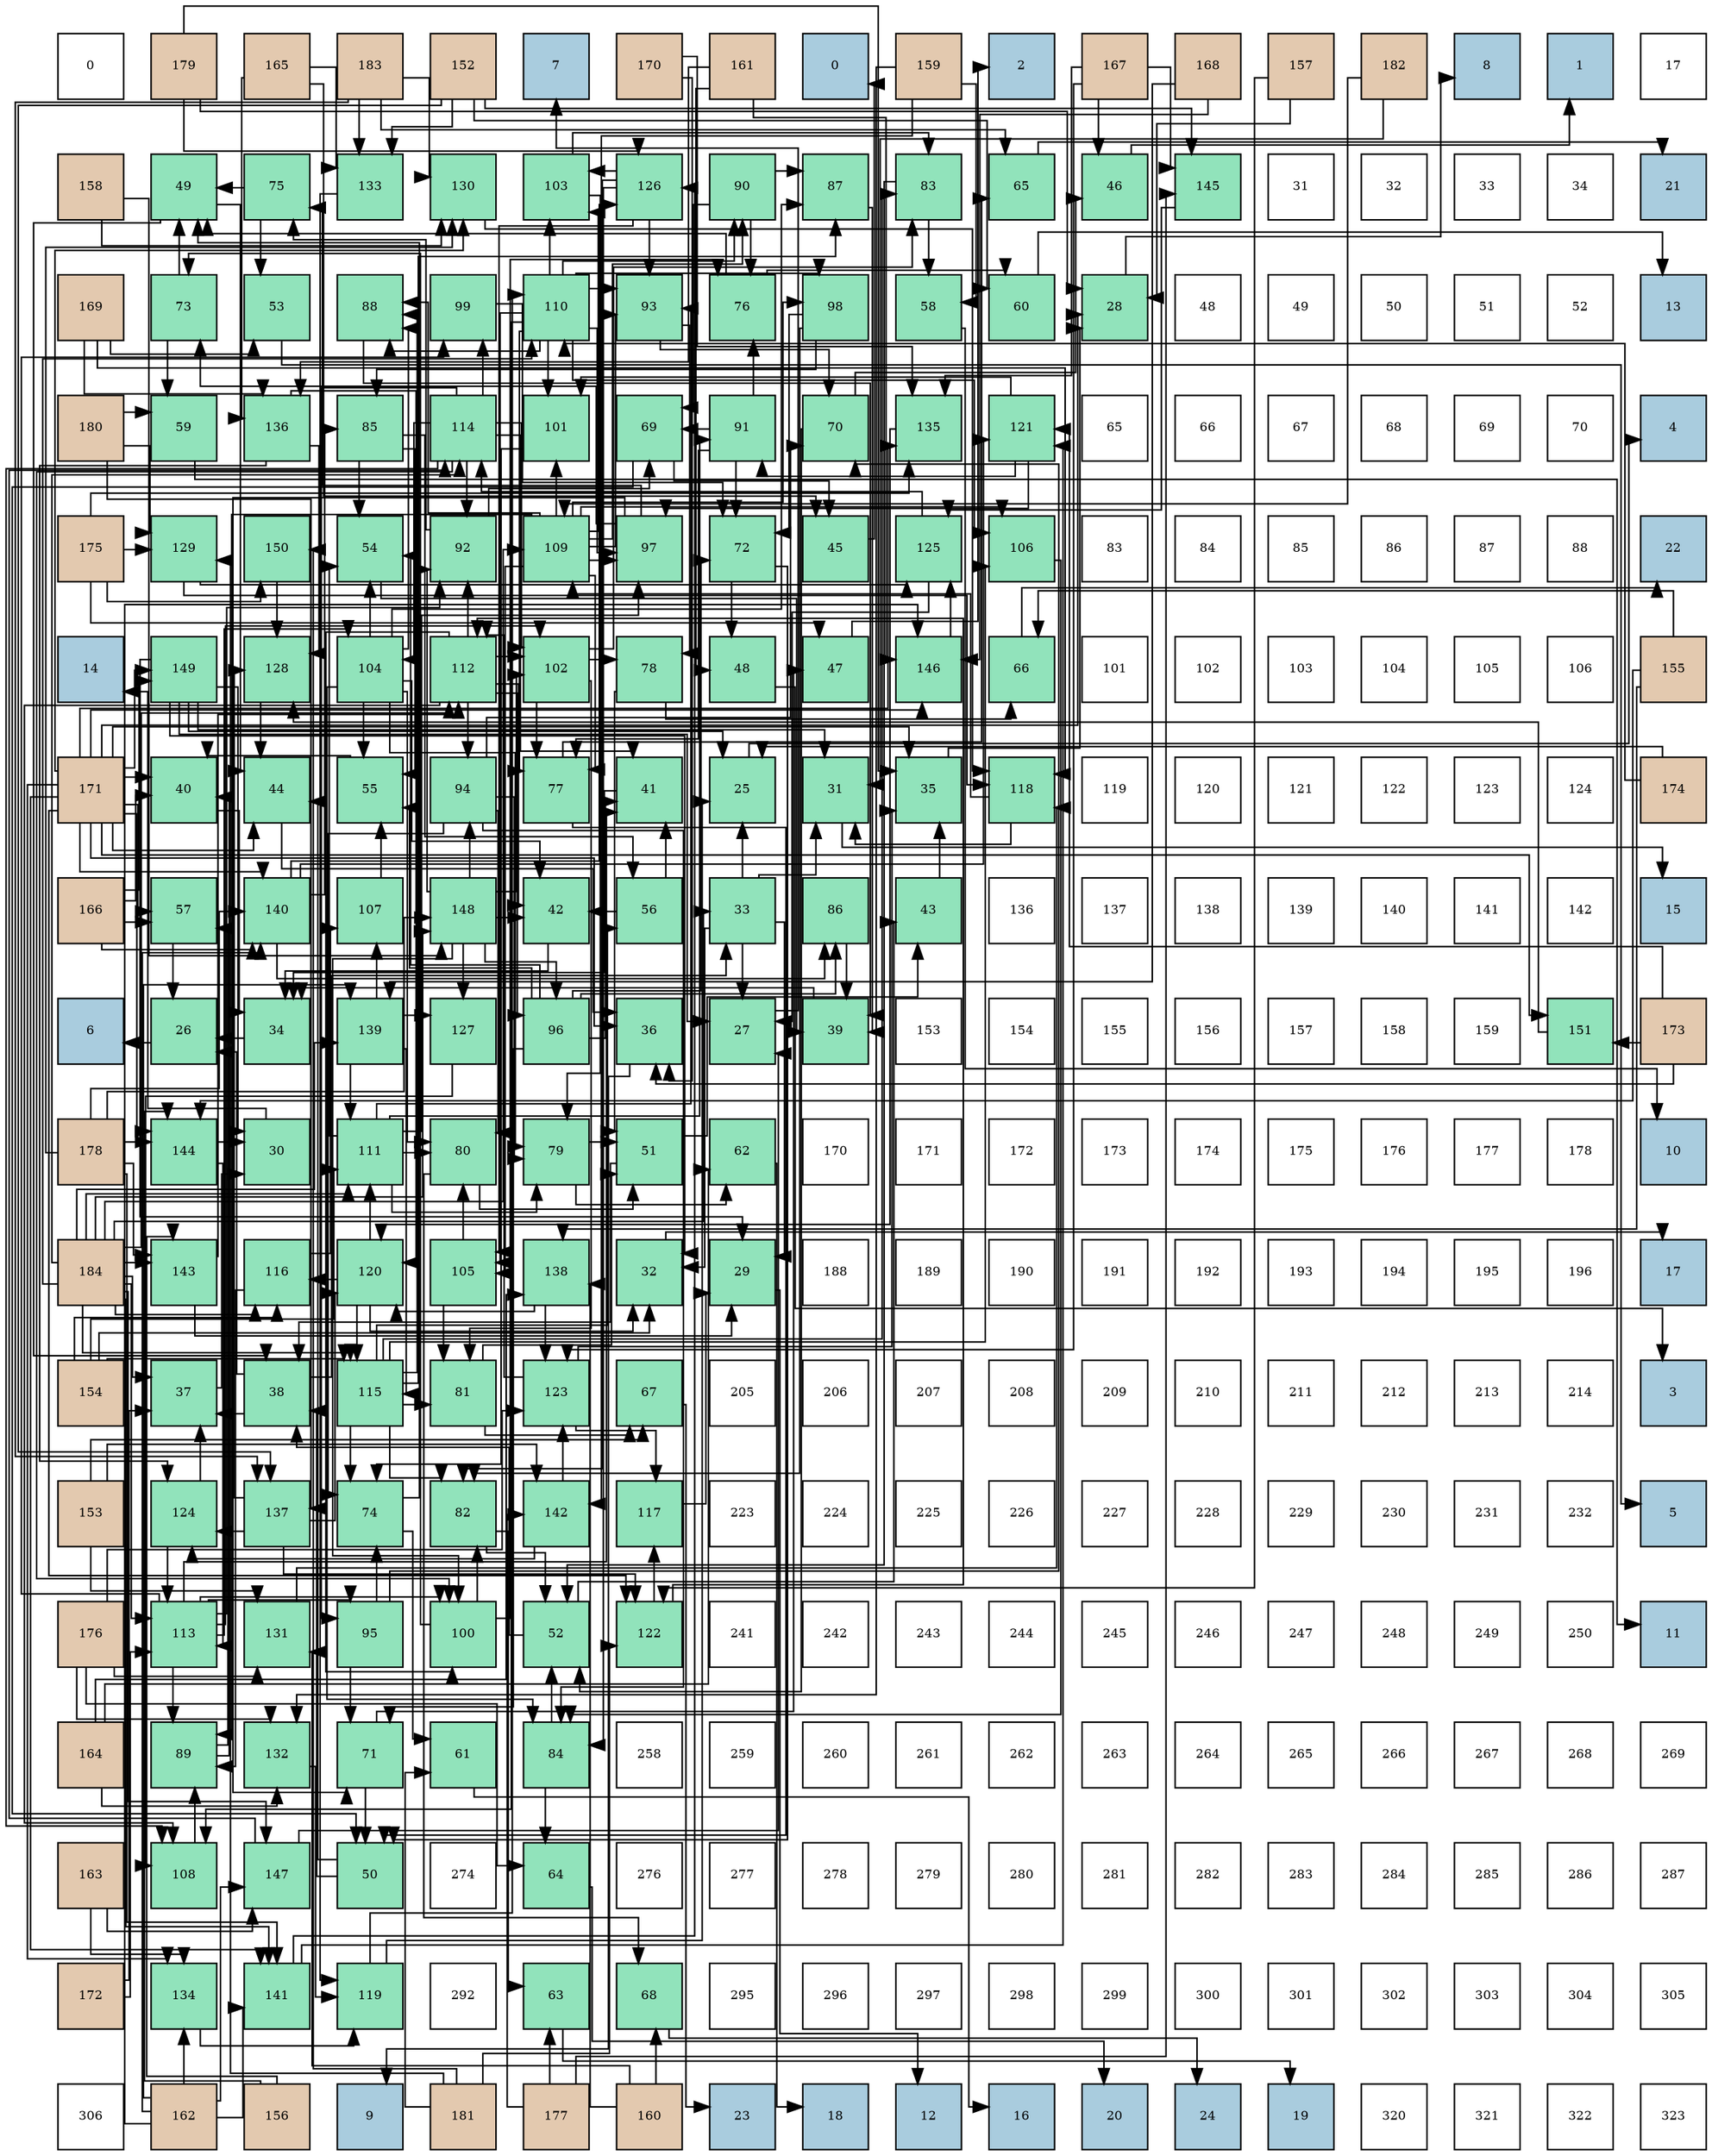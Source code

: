 digraph layout{
 rankdir=TB;
 splines=ortho;
 node [style=filled shape=square fixedsize=true width=0.6];
0[label="0", fontsize=8, fillcolor="#ffffff"];
1[label="179", fontsize=8, fillcolor="#e3c9af"];
2[label="165", fontsize=8, fillcolor="#e3c9af"];
3[label="183", fontsize=8, fillcolor="#e3c9af"];
4[label="152", fontsize=8, fillcolor="#e3c9af"];
5[label="7", fontsize=8, fillcolor="#a9ccde"];
6[label="170", fontsize=8, fillcolor="#e3c9af"];
7[label="161", fontsize=8, fillcolor="#e3c9af"];
8[label="0", fontsize=8, fillcolor="#a9ccde"];
9[label="159", fontsize=8, fillcolor="#e3c9af"];
10[label="2", fontsize=8, fillcolor="#a9ccde"];
11[label="167", fontsize=8, fillcolor="#e3c9af"];
12[label="168", fontsize=8, fillcolor="#e3c9af"];
13[label="157", fontsize=8, fillcolor="#e3c9af"];
14[label="182", fontsize=8, fillcolor="#e3c9af"];
15[label="8", fontsize=8, fillcolor="#a9ccde"];
16[label="1", fontsize=8, fillcolor="#a9ccde"];
17[label="17", fontsize=8, fillcolor="#ffffff"];
18[label="158", fontsize=8, fillcolor="#e3c9af"];
19[label="49", fontsize=8, fillcolor="#91e3bb"];
20[label="75", fontsize=8, fillcolor="#91e3bb"];
21[label="133", fontsize=8, fillcolor="#91e3bb"];
22[label="130", fontsize=8, fillcolor="#91e3bb"];
23[label="103", fontsize=8, fillcolor="#91e3bb"];
24[label="126", fontsize=8, fillcolor="#91e3bb"];
25[label="90", fontsize=8, fillcolor="#91e3bb"];
26[label="87", fontsize=8, fillcolor="#91e3bb"];
27[label="83", fontsize=8, fillcolor="#91e3bb"];
28[label="65", fontsize=8, fillcolor="#91e3bb"];
29[label="46", fontsize=8, fillcolor="#91e3bb"];
30[label="145", fontsize=8, fillcolor="#91e3bb"];
31[label="31", fontsize=8, fillcolor="#ffffff"];
32[label="32", fontsize=8, fillcolor="#ffffff"];
33[label="33", fontsize=8, fillcolor="#ffffff"];
34[label="34", fontsize=8, fillcolor="#ffffff"];
35[label="21", fontsize=8, fillcolor="#a9ccde"];
36[label="169", fontsize=8, fillcolor="#e3c9af"];
37[label="73", fontsize=8, fillcolor="#91e3bb"];
38[label="53", fontsize=8, fillcolor="#91e3bb"];
39[label="88", fontsize=8, fillcolor="#91e3bb"];
40[label="99", fontsize=8, fillcolor="#91e3bb"];
41[label="110", fontsize=8, fillcolor="#91e3bb"];
42[label="93", fontsize=8, fillcolor="#91e3bb"];
43[label="76", fontsize=8, fillcolor="#91e3bb"];
44[label="98", fontsize=8, fillcolor="#91e3bb"];
45[label="58", fontsize=8, fillcolor="#91e3bb"];
46[label="60", fontsize=8, fillcolor="#91e3bb"];
47[label="28", fontsize=8, fillcolor="#91e3bb"];
48[label="48", fontsize=8, fillcolor="#ffffff"];
49[label="49", fontsize=8, fillcolor="#ffffff"];
50[label="50", fontsize=8, fillcolor="#ffffff"];
51[label="51", fontsize=8, fillcolor="#ffffff"];
52[label="52", fontsize=8, fillcolor="#ffffff"];
53[label="13", fontsize=8, fillcolor="#a9ccde"];
54[label="180", fontsize=8, fillcolor="#e3c9af"];
55[label="59", fontsize=8, fillcolor="#91e3bb"];
56[label="136", fontsize=8, fillcolor="#91e3bb"];
57[label="85", fontsize=8, fillcolor="#91e3bb"];
58[label="114", fontsize=8, fillcolor="#91e3bb"];
59[label="101", fontsize=8, fillcolor="#91e3bb"];
60[label="69", fontsize=8, fillcolor="#91e3bb"];
61[label="91", fontsize=8, fillcolor="#91e3bb"];
62[label="70", fontsize=8, fillcolor="#91e3bb"];
63[label="135", fontsize=8, fillcolor="#91e3bb"];
64[label="121", fontsize=8, fillcolor="#91e3bb"];
65[label="65", fontsize=8, fillcolor="#ffffff"];
66[label="66", fontsize=8, fillcolor="#ffffff"];
67[label="67", fontsize=8, fillcolor="#ffffff"];
68[label="68", fontsize=8, fillcolor="#ffffff"];
69[label="69", fontsize=8, fillcolor="#ffffff"];
70[label="70", fontsize=8, fillcolor="#ffffff"];
71[label="4", fontsize=8, fillcolor="#a9ccde"];
72[label="175", fontsize=8, fillcolor="#e3c9af"];
73[label="129", fontsize=8, fillcolor="#91e3bb"];
74[label="150", fontsize=8, fillcolor="#91e3bb"];
75[label="54", fontsize=8, fillcolor="#91e3bb"];
76[label="92", fontsize=8, fillcolor="#91e3bb"];
77[label="109", fontsize=8, fillcolor="#91e3bb"];
78[label="97", fontsize=8, fillcolor="#91e3bb"];
79[label="72", fontsize=8, fillcolor="#91e3bb"];
80[label="45", fontsize=8, fillcolor="#91e3bb"];
81[label="125", fontsize=8, fillcolor="#91e3bb"];
82[label="106", fontsize=8, fillcolor="#91e3bb"];
83[label="83", fontsize=8, fillcolor="#ffffff"];
84[label="84", fontsize=8, fillcolor="#ffffff"];
85[label="85", fontsize=8, fillcolor="#ffffff"];
86[label="86", fontsize=8, fillcolor="#ffffff"];
87[label="87", fontsize=8, fillcolor="#ffffff"];
88[label="88", fontsize=8, fillcolor="#ffffff"];
89[label="22", fontsize=8, fillcolor="#a9ccde"];
90[label="14", fontsize=8, fillcolor="#a9ccde"];
91[label="149", fontsize=8, fillcolor="#91e3bb"];
92[label="128", fontsize=8, fillcolor="#91e3bb"];
93[label="104", fontsize=8, fillcolor="#91e3bb"];
94[label="112", fontsize=8, fillcolor="#91e3bb"];
95[label="102", fontsize=8, fillcolor="#91e3bb"];
96[label="78", fontsize=8, fillcolor="#91e3bb"];
97[label="48", fontsize=8, fillcolor="#91e3bb"];
98[label="47", fontsize=8, fillcolor="#91e3bb"];
99[label="146", fontsize=8, fillcolor="#91e3bb"];
100[label="66", fontsize=8, fillcolor="#91e3bb"];
101[label="101", fontsize=8, fillcolor="#ffffff"];
102[label="102", fontsize=8, fillcolor="#ffffff"];
103[label="103", fontsize=8, fillcolor="#ffffff"];
104[label="104", fontsize=8, fillcolor="#ffffff"];
105[label="105", fontsize=8, fillcolor="#ffffff"];
106[label="106", fontsize=8, fillcolor="#ffffff"];
107[label="155", fontsize=8, fillcolor="#e3c9af"];
108[label="171", fontsize=8, fillcolor="#e3c9af"];
109[label="40", fontsize=8, fillcolor="#91e3bb"];
110[label="44", fontsize=8, fillcolor="#91e3bb"];
111[label="55", fontsize=8, fillcolor="#91e3bb"];
112[label="94", fontsize=8, fillcolor="#91e3bb"];
113[label="77", fontsize=8, fillcolor="#91e3bb"];
114[label="41", fontsize=8, fillcolor="#91e3bb"];
115[label="25", fontsize=8, fillcolor="#91e3bb"];
116[label="31", fontsize=8, fillcolor="#91e3bb"];
117[label="35", fontsize=8, fillcolor="#91e3bb"];
118[label="118", fontsize=8, fillcolor="#91e3bb"];
119[label="119", fontsize=8, fillcolor="#ffffff"];
120[label="120", fontsize=8, fillcolor="#ffffff"];
121[label="121", fontsize=8, fillcolor="#ffffff"];
122[label="122", fontsize=8, fillcolor="#ffffff"];
123[label="123", fontsize=8, fillcolor="#ffffff"];
124[label="124", fontsize=8, fillcolor="#ffffff"];
125[label="174", fontsize=8, fillcolor="#e3c9af"];
126[label="166", fontsize=8, fillcolor="#e3c9af"];
127[label="57", fontsize=8, fillcolor="#91e3bb"];
128[label="140", fontsize=8, fillcolor="#91e3bb"];
129[label="107", fontsize=8, fillcolor="#91e3bb"];
130[label="148", fontsize=8, fillcolor="#91e3bb"];
131[label="42", fontsize=8, fillcolor="#91e3bb"];
132[label="56", fontsize=8, fillcolor="#91e3bb"];
133[label="33", fontsize=8, fillcolor="#91e3bb"];
134[label="86", fontsize=8, fillcolor="#91e3bb"];
135[label="43", fontsize=8, fillcolor="#91e3bb"];
136[label="136", fontsize=8, fillcolor="#ffffff"];
137[label="137", fontsize=8, fillcolor="#ffffff"];
138[label="138", fontsize=8, fillcolor="#ffffff"];
139[label="139", fontsize=8, fillcolor="#ffffff"];
140[label="140", fontsize=8, fillcolor="#ffffff"];
141[label="141", fontsize=8, fillcolor="#ffffff"];
142[label="142", fontsize=8, fillcolor="#ffffff"];
143[label="15", fontsize=8, fillcolor="#a9ccde"];
144[label="6", fontsize=8, fillcolor="#a9ccde"];
145[label="26", fontsize=8, fillcolor="#91e3bb"];
146[label="34", fontsize=8, fillcolor="#91e3bb"];
147[label="139", fontsize=8, fillcolor="#91e3bb"];
148[label="127", fontsize=8, fillcolor="#91e3bb"];
149[label="96", fontsize=8, fillcolor="#91e3bb"];
150[label="36", fontsize=8, fillcolor="#91e3bb"];
151[label="27", fontsize=8, fillcolor="#91e3bb"];
152[label="39", fontsize=8, fillcolor="#91e3bb"];
153[label="153", fontsize=8, fillcolor="#ffffff"];
154[label="154", fontsize=8, fillcolor="#ffffff"];
155[label="155", fontsize=8, fillcolor="#ffffff"];
156[label="156", fontsize=8, fillcolor="#ffffff"];
157[label="157", fontsize=8, fillcolor="#ffffff"];
158[label="158", fontsize=8, fillcolor="#ffffff"];
159[label="159", fontsize=8, fillcolor="#ffffff"];
160[label="151", fontsize=8, fillcolor="#91e3bb"];
161[label="173", fontsize=8, fillcolor="#e3c9af"];
162[label="178", fontsize=8, fillcolor="#e3c9af"];
163[label="144", fontsize=8, fillcolor="#91e3bb"];
164[label="30", fontsize=8, fillcolor="#91e3bb"];
165[label="111", fontsize=8, fillcolor="#91e3bb"];
166[label="80", fontsize=8, fillcolor="#91e3bb"];
167[label="79", fontsize=8, fillcolor="#91e3bb"];
168[label="51", fontsize=8, fillcolor="#91e3bb"];
169[label="62", fontsize=8, fillcolor="#91e3bb"];
170[label="170", fontsize=8, fillcolor="#ffffff"];
171[label="171", fontsize=8, fillcolor="#ffffff"];
172[label="172", fontsize=8, fillcolor="#ffffff"];
173[label="173", fontsize=8, fillcolor="#ffffff"];
174[label="174", fontsize=8, fillcolor="#ffffff"];
175[label="175", fontsize=8, fillcolor="#ffffff"];
176[label="176", fontsize=8, fillcolor="#ffffff"];
177[label="177", fontsize=8, fillcolor="#ffffff"];
178[label="178", fontsize=8, fillcolor="#ffffff"];
179[label="10", fontsize=8, fillcolor="#a9ccde"];
180[label="184", fontsize=8, fillcolor="#e3c9af"];
181[label="143", fontsize=8, fillcolor="#91e3bb"];
182[label="116", fontsize=8, fillcolor="#91e3bb"];
183[label="120", fontsize=8, fillcolor="#91e3bb"];
184[label="105", fontsize=8, fillcolor="#91e3bb"];
185[label="138", fontsize=8, fillcolor="#91e3bb"];
186[label="32", fontsize=8, fillcolor="#91e3bb"];
187[label="29", fontsize=8, fillcolor="#91e3bb"];
188[label="188", fontsize=8, fillcolor="#ffffff"];
189[label="189", fontsize=8, fillcolor="#ffffff"];
190[label="190", fontsize=8, fillcolor="#ffffff"];
191[label="191", fontsize=8, fillcolor="#ffffff"];
192[label="192", fontsize=8, fillcolor="#ffffff"];
193[label="193", fontsize=8, fillcolor="#ffffff"];
194[label="194", fontsize=8, fillcolor="#ffffff"];
195[label="195", fontsize=8, fillcolor="#ffffff"];
196[label="196", fontsize=8, fillcolor="#ffffff"];
197[label="17", fontsize=8, fillcolor="#a9ccde"];
198[label="154", fontsize=8, fillcolor="#e3c9af"];
199[label="37", fontsize=8, fillcolor="#91e3bb"];
200[label="38", fontsize=8, fillcolor="#91e3bb"];
201[label="115", fontsize=8, fillcolor="#91e3bb"];
202[label="81", fontsize=8, fillcolor="#91e3bb"];
203[label="123", fontsize=8, fillcolor="#91e3bb"];
204[label="67", fontsize=8, fillcolor="#91e3bb"];
205[label="205", fontsize=8, fillcolor="#ffffff"];
206[label="206", fontsize=8, fillcolor="#ffffff"];
207[label="207", fontsize=8, fillcolor="#ffffff"];
208[label="208", fontsize=8, fillcolor="#ffffff"];
209[label="209", fontsize=8, fillcolor="#ffffff"];
210[label="210", fontsize=8, fillcolor="#ffffff"];
211[label="211", fontsize=8, fillcolor="#ffffff"];
212[label="212", fontsize=8, fillcolor="#ffffff"];
213[label="213", fontsize=8, fillcolor="#ffffff"];
214[label="214", fontsize=8, fillcolor="#ffffff"];
215[label="3", fontsize=8, fillcolor="#a9ccde"];
216[label="153", fontsize=8, fillcolor="#e3c9af"];
217[label="124", fontsize=8, fillcolor="#91e3bb"];
218[label="137", fontsize=8, fillcolor="#91e3bb"];
219[label="74", fontsize=8, fillcolor="#91e3bb"];
220[label="82", fontsize=8, fillcolor="#91e3bb"];
221[label="142", fontsize=8, fillcolor="#91e3bb"];
222[label="117", fontsize=8, fillcolor="#91e3bb"];
223[label="223", fontsize=8, fillcolor="#ffffff"];
224[label="224", fontsize=8, fillcolor="#ffffff"];
225[label="225", fontsize=8, fillcolor="#ffffff"];
226[label="226", fontsize=8, fillcolor="#ffffff"];
227[label="227", fontsize=8, fillcolor="#ffffff"];
228[label="228", fontsize=8, fillcolor="#ffffff"];
229[label="229", fontsize=8, fillcolor="#ffffff"];
230[label="230", fontsize=8, fillcolor="#ffffff"];
231[label="231", fontsize=8, fillcolor="#ffffff"];
232[label="232", fontsize=8, fillcolor="#ffffff"];
233[label="5", fontsize=8, fillcolor="#a9ccde"];
234[label="176", fontsize=8, fillcolor="#e3c9af"];
235[label="113", fontsize=8, fillcolor="#91e3bb"];
236[label="131", fontsize=8, fillcolor="#91e3bb"];
237[label="95", fontsize=8, fillcolor="#91e3bb"];
238[label="100", fontsize=8, fillcolor="#91e3bb"];
239[label="52", fontsize=8, fillcolor="#91e3bb"];
240[label="122", fontsize=8, fillcolor="#91e3bb"];
241[label="241", fontsize=8, fillcolor="#ffffff"];
242[label="242", fontsize=8, fillcolor="#ffffff"];
243[label="243", fontsize=8, fillcolor="#ffffff"];
244[label="244", fontsize=8, fillcolor="#ffffff"];
245[label="245", fontsize=8, fillcolor="#ffffff"];
246[label="246", fontsize=8, fillcolor="#ffffff"];
247[label="247", fontsize=8, fillcolor="#ffffff"];
248[label="248", fontsize=8, fillcolor="#ffffff"];
249[label="249", fontsize=8, fillcolor="#ffffff"];
250[label="250", fontsize=8, fillcolor="#ffffff"];
251[label="11", fontsize=8, fillcolor="#a9ccde"];
252[label="164", fontsize=8, fillcolor="#e3c9af"];
253[label="89", fontsize=8, fillcolor="#91e3bb"];
254[label="132", fontsize=8, fillcolor="#91e3bb"];
255[label="71", fontsize=8, fillcolor="#91e3bb"];
256[label="61", fontsize=8, fillcolor="#91e3bb"];
257[label="84", fontsize=8, fillcolor="#91e3bb"];
258[label="258", fontsize=8, fillcolor="#ffffff"];
259[label="259", fontsize=8, fillcolor="#ffffff"];
260[label="260", fontsize=8, fillcolor="#ffffff"];
261[label="261", fontsize=8, fillcolor="#ffffff"];
262[label="262", fontsize=8, fillcolor="#ffffff"];
263[label="263", fontsize=8, fillcolor="#ffffff"];
264[label="264", fontsize=8, fillcolor="#ffffff"];
265[label="265", fontsize=8, fillcolor="#ffffff"];
266[label="266", fontsize=8, fillcolor="#ffffff"];
267[label="267", fontsize=8, fillcolor="#ffffff"];
268[label="268", fontsize=8, fillcolor="#ffffff"];
269[label="269", fontsize=8, fillcolor="#ffffff"];
270[label="163", fontsize=8, fillcolor="#e3c9af"];
271[label="108", fontsize=8, fillcolor="#91e3bb"];
272[label="147", fontsize=8, fillcolor="#91e3bb"];
273[label="50", fontsize=8, fillcolor="#91e3bb"];
274[label="274", fontsize=8, fillcolor="#ffffff"];
275[label="64", fontsize=8, fillcolor="#91e3bb"];
276[label="276", fontsize=8, fillcolor="#ffffff"];
277[label="277", fontsize=8, fillcolor="#ffffff"];
278[label="278", fontsize=8, fillcolor="#ffffff"];
279[label="279", fontsize=8, fillcolor="#ffffff"];
280[label="280", fontsize=8, fillcolor="#ffffff"];
281[label="281", fontsize=8, fillcolor="#ffffff"];
282[label="282", fontsize=8, fillcolor="#ffffff"];
283[label="283", fontsize=8, fillcolor="#ffffff"];
284[label="284", fontsize=8, fillcolor="#ffffff"];
285[label="285", fontsize=8, fillcolor="#ffffff"];
286[label="286", fontsize=8, fillcolor="#ffffff"];
287[label="287", fontsize=8, fillcolor="#ffffff"];
288[label="172", fontsize=8, fillcolor="#e3c9af"];
289[label="134", fontsize=8, fillcolor="#91e3bb"];
290[label="141", fontsize=8, fillcolor="#91e3bb"];
291[label="119", fontsize=8, fillcolor="#91e3bb"];
292[label="292", fontsize=8, fillcolor="#ffffff"];
293[label="63", fontsize=8, fillcolor="#91e3bb"];
294[label="68", fontsize=8, fillcolor="#91e3bb"];
295[label="295", fontsize=8, fillcolor="#ffffff"];
296[label="296", fontsize=8, fillcolor="#ffffff"];
297[label="297", fontsize=8, fillcolor="#ffffff"];
298[label="298", fontsize=8, fillcolor="#ffffff"];
299[label="299", fontsize=8, fillcolor="#ffffff"];
300[label="300", fontsize=8, fillcolor="#ffffff"];
301[label="301", fontsize=8, fillcolor="#ffffff"];
302[label="302", fontsize=8, fillcolor="#ffffff"];
303[label="303", fontsize=8, fillcolor="#ffffff"];
304[label="304", fontsize=8, fillcolor="#ffffff"];
305[label="305", fontsize=8, fillcolor="#ffffff"];
306[label="306", fontsize=8, fillcolor="#ffffff"];
307[label="162", fontsize=8, fillcolor="#e3c9af"];
308[label="156", fontsize=8, fillcolor="#e3c9af"];
309[label="9", fontsize=8, fillcolor="#a9ccde"];
310[label="181", fontsize=8, fillcolor="#e3c9af"];
311[label="177", fontsize=8, fillcolor="#e3c9af"];
312[label="160", fontsize=8, fillcolor="#e3c9af"];
313[label="23", fontsize=8, fillcolor="#a9ccde"];
314[label="18", fontsize=8, fillcolor="#a9ccde"];
315[label="12", fontsize=8, fillcolor="#a9ccde"];
316[label="16", fontsize=8, fillcolor="#a9ccde"];
317[label="20", fontsize=8, fillcolor="#a9ccde"];
318[label="24", fontsize=8, fillcolor="#a9ccde"];
319[label="19", fontsize=8, fillcolor="#a9ccde"];
320[label="320", fontsize=8, fillcolor="#ffffff"];
321[label="321", fontsize=8, fillcolor="#ffffff"];
322[label="322", fontsize=8, fillcolor="#ffffff"];
323[label="323", fontsize=8, fillcolor="#ffffff"];
edge [constraint=false, style=vis];115 -> 71;
145 -> 144;
151 -> 5;
47 -> 15;
187 -> 315;
164 -> 90;
116 -> 143;
186 -> 197;
133 -> 115;
133 -> 151;
133 -> 187;
133 -> 116;
133 -> 186;
146 -> 145;
117 -> 47;
150 -> 309;
199 -> 164;
200 -> 145;
200 -> 133;
200 -> 199;
152 -> 146;
109 -> 146;
114 -> 146;
131 -> 146;
135 -> 117;
110 -> 150;
80 -> 8;
29 -> 16;
98 -> 10;
97 -> 215;
19 -> 200;
19 -> 110;
273 -> 200;
273 -> 110;
168 -> 200;
168 -> 135;
239 -> 200;
239 -> 135;
38 -> 233;
75 -> 152;
111 -> 109;
132 -> 114;
132 -> 131;
127 -> 145;
45 -> 179;
55 -> 251;
46 -> 53;
256 -> 316;
169 -> 314;
293 -> 319;
275 -> 317;
28 -> 35;
100 -> 89;
204 -> 313;
294 -> 318;
60 -> 80;
60 -> 273;
62 -> 29;
62 -> 239;
255 -> 98;
255 -> 273;
79 -> 97;
79 -> 273;
37 -> 19;
37 -> 55;
219 -> 19;
219 -> 256;
20 -> 19;
20 -> 38;
43 -> 19;
43 -> 46;
113 -> 273;
113 -> 28;
96 -> 168;
96 -> 100;
167 -> 168;
167 -> 169;
166 -> 168;
166 -> 294;
202 -> 168;
202 -> 204;
220 -> 239;
220 -> 293;
27 -> 239;
27 -> 45;
257 -> 239;
257 -> 275;
57 -> 75;
57 -> 111;
57 -> 132;
134 -> 152;
26 -> 152;
39 -> 152;
253 -> 109;
253 -> 127;
25 -> 60;
25 -> 43;
25 -> 26;
61 -> 60;
61 -> 79;
61 -> 43;
61 -> 113;
76 -> 60;
76 -> 20;
42 -> 62;
42 -> 96;
112 -> 62;
112 -> 219;
112 -> 167;
112 -> 166;
112 -> 257;
237 -> 62;
237 -> 255;
237 -> 219;
149 -> 114;
149 -> 75;
149 -> 111;
149 -> 255;
149 -> 79;
149 -> 134;
78 -> 255;
78 -> 37;
78 -> 20;
44 -> 79;
44 -> 220;
44 -> 57;
40 -> 79;
238 -> 37;
238 -> 43;
238 -> 220;
59 -> 219;
95 -> 113;
95 -> 96;
95 -> 202;
95 -> 27;
23 -> 167;
23 -> 27;
93 -> 131;
93 -> 75;
93 -> 111;
93 -> 167;
93 -> 166;
93 -> 257;
93 -> 26;
93 -> 39;
184 -> 166;
184 -> 202;
82 -> 257;
129 -> 111;
271 -> 253;
77 -> 113;
77 -> 39;
77 -> 253;
77 -> 25;
77 -> 42;
77 -> 78;
77 -> 44;
77 -> 59;
77 -> 23;
77 -> 184;
77 -> 82;
41 -> 113;
41 -> 39;
41 -> 25;
41 -> 42;
41 -> 78;
41 -> 44;
41 -> 59;
41 -> 23;
41 -> 184;
41 -> 82;
41 -> 271;
165 -> 75;
165 -> 167;
165 -> 166;
165 -> 61;
165 -> 42;
165 -> 78;
94 -> 131;
94 -> 76;
94 -> 112;
94 -> 149;
94 -> 238;
94 -> 95;
94 -> 271;
235 -> 114;
235 -> 253;
235 -> 76;
235 -> 237;
235 -> 40;
235 -> 238;
235 -> 95;
235 -> 93;
58 -> 114;
58 -> 76;
58 -> 237;
58 -> 40;
58 -> 238;
58 -> 95;
58 -> 93;
58 -> 271;
201 -> 132;
201 -> 219;
201 -> 202;
201 -> 220;
201 -> 27;
201 -> 26;
201 -> 39;
201 -> 82;
182 -> 253;
182 -> 129;
222 -> 187;
118 -> 116;
118 -> 77;
291 -> 115;
291 -> 41;
183 -> 186;
183 -> 165;
183 -> 201;
183 -> 182;
64 -> 61;
64 -> 78;
64 -> 59;
240 -> 94;
240 -> 222;
203 -> 117;
203 -> 94;
203 -> 222;
217 -> 199;
217 -> 235;
81 -> 151;
81 -> 58;
24 -> 220;
24 -> 257;
24 -> 42;
24 -> 23;
24 -> 184;
148 -> 271;
92 -> 110;
73 -> 118;
73 -> 81;
22 -> 118;
236 -> 118;
254 -> 291;
21 -> 291;
289 -> 291;
63 -> 183;
56 -> 183;
56 -> 217;
56 -> 92;
218 -> 183;
218 -> 240;
218 -> 217;
218 -> 92;
185 -> 183;
185 -> 203;
147 -> 129;
147 -> 165;
147 -> 201;
147 -> 148;
128 -> 57;
128 -> 134;
128 -> 64;
128 -> 24;
290 -> 64;
290 -> 24;
221 -> 203;
221 -> 217;
181 -> 187;
181 -> 94;
163 -> 164;
163 -> 235;
30 -> 81;
99 -> 81;
272 -> 151;
272 -> 58;
130 -> 131;
130 -> 76;
130 -> 112;
130 -> 149;
130 -> 238;
130 -> 95;
130 -> 148;
91 -> 115;
91 -> 151;
91 -> 187;
91 -> 164;
91 -> 116;
91 -> 186;
74 -> 92;
160 -> 92;
4 -> 46;
4 -> 21;
4 -> 218;
4 -> 30;
216 -> 204;
216 -> 236;
216 -> 221;
198 -> 186;
198 -> 165;
198 -> 201;
198 -> 182;
107 -> 100;
107 -> 185;
107 -> 163;
308 -> 181;
308 -> 163;
13 -> 47;
13 -> 240;
18 -> 22;
18 -> 130;
9 -> 45;
9 -> 254;
9 -> 221;
312 -> 294;
312 -> 236;
312 -> 185;
7 -> 97;
7 -> 56;
7 -> 99;
307 -> 289;
307 -> 147;
307 -> 128;
307 -> 290;
307 -> 99;
307 -> 272;
270 -> 289;
270 -> 272;
252 -> 169;
252 -> 254;
252 -> 185;
2 -> 80;
2 -> 21;
2 -> 56;
126 -> 109;
126 -> 127;
126 -> 128;
126 -> 91;
11 -> 29;
11 -> 203;
11 -> 63;
11 -> 30;
12 -> 147;
12 -> 99;
36 -> 38;
36 -> 118;
36 -> 56;
6 -> 150;
6 -> 63;
108 -> 47;
108 -> 117;
108 -> 150;
108 -> 109;
108 -> 110;
108 -> 127;
108 -> 240;
108 -> 22;
108 -> 289;
108 -> 63;
108 -> 128;
108 -> 290;
108 -> 163;
108 -> 99;
108 -> 91;
108 -> 160;
288 -> 199;
288 -> 235;
161 -> 150;
161 -> 64;
161 -> 160;
125 -> 115;
125 -> 41;
72 -> 98;
72 -> 73;
72 -> 63;
72 -> 74;
234 -> 275;
234 -> 203;
234 -> 236;
234 -> 254;
311 -> 293;
311 -> 221;
311 -> 30;
162 -> 22;
162 -> 128;
162 -> 290;
162 -> 181;
162 -> 163;
162 -> 130;
1 -> 47;
1 -> 117;
1 -> 24;
54 -> 55;
54 -> 73;
54 -> 218;
310 -> 256;
310 -> 240;
310 -> 73;
310 -> 74;
14 -> 116;
14 -> 77;
3 -> 28;
3 -> 22;
3 -> 21;
3 -> 218;
180 -> 133;
180 -> 199;
180 -> 77;
180 -> 41;
180 -> 165;
180 -> 94;
180 -> 235;
180 -> 58;
180 -> 201;
180 -> 182;
180 -> 147;
180 -> 290;
180 -> 181;
180 -> 272;
180 -> 130;
edge [constraint=true, style=invis];
0 -> 18 -> 36 -> 54 -> 72 -> 90 -> 108 -> 126 -> 144 -> 162 -> 180 -> 198 -> 216 -> 234 -> 252 -> 270 -> 288 -> 306;
1 -> 19 -> 37 -> 55 -> 73 -> 91 -> 109 -> 127 -> 145 -> 163 -> 181 -> 199 -> 217 -> 235 -> 253 -> 271 -> 289 -> 307;
2 -> 20 -> 38 -> 56 -> 74 -> 92 -> 110 -> 128 -> 146 -> 164 -> 182 -> 200 -> 218 -> 236 -> 254 -> 272 -> 290 -> 308;
3 -> 21 -> 39 -> 57 -> 75 -> 93 -> 111 -> 129 -> 147 -> 165 -> 183 -> 201 -> 219 -> 237 -> 255 -> 273 -> 291 -> 309;
4 -> 22 -> 40 -> 58 -> 76 -> 94 -> 112 -> 130 -> 148 -> 166 -> 184 -> 202 -> 220 -> 238 -> 256 -> 274 -> 292 -> 310;
5 -> 23 -> 41 -> 59 -> 77 -> 95 -> 113 -> 131 -> 149 -> 167 -> 185 -> 203 -> 221 -> 239 -> 257 -> 275 -> 293 -> 311;
6 -> 24 -> 42 -> 60 -> 78 -> 96 -> 114 -> 132 -> 150 -> 168 -> 186 -> 204 -> 222 -> 240 -> 258 -> 276 -> 294 -> 312;
7 -> 25 -> 43 -> 61 -> 79 -> 97 -> 115 -> 133 -> 151 -> 169 -> 187 -> 205 -> 223 -> 241 -> 259 -> 277 -> 295 -> 313;
8 -> 26 -> 44 -> 62 -> 80 -> 98 -> 116 -> 134 -> 152 -> 170 -> 188 -> 206 -> 224 -> 242 -> 260 -> 278 -> 296 -> 314;
9 -> 27 -> 45 -> 63 -> 81 -> 99 -> 117 -> 135 -> 153 -> 171 -> 189 -> 207 -> 225 -> 243 -> 261 -> 279 -> 297 -> 315;
10 -> 28 -> 46 -> 64 -> 82 -> 100 -> 118 -> 136 -> 154 -> 172 -> 190 -> 208 -> 226 -> 244 -> 262 -> 280 -> 298 -> 316;
11 -> 29 -> 47 -> 65 -> 83 -> 101 -> 119 -> 137 -> 155 -> 173 -> 191 -> 209 -> 227 -> 245 -> 263 -> 281 -> 299 -> 317;
12 -> 30 -> 48 -> 66 -> 84 -> 102 -> 120 -> 138 -> 156 -> 174 -> 192 -> 210 -> 228 -> 246 -> 264 -> 282 -> 300 -> 318;
13 -> 31 -> 49 -> 67 -> 85 -> 103 -> 121 -> 139 -> 157 -> 175 -> 193 -> 211 -> 229 -> 247 -> 265 -> 283 -> 301 -> 319;
14 -> 32 -> 50 -> 68 -> 86 -> 104 -> 122 -> 140 -> 158 -> 176 -> 194 -> 212 -> 230 -> 248 -> 266 -> 284 -> 302 -> 320;
15 -> 33 -> 51 -> 69 -> 87 -> 105 -> 123 -> 141 -> 159 -> 177 -> 195 -> 213 -> 231 -> 249 -> 267 -> 285 -> 303 -> 321;
16 -> 34 -> 52 -> 70 -> 88 -> 106 -> 124 -> 142 -> 160 -> 178 -> 196 -> 214 -> 232 -> 250 -> 268 -> 286 -> 304 -> 322;
17 -> 35 -> 53 -> 71 -> 89 -> 107 -> 125 -> 143 -> 161 -> 179 -> 197 -> 215 -> 233 -> 251 -> 269 -> 287 -> 305 -> 323;
rank = same {0 -> 1 -> 2 -> 3 -> 4 -> 5 -> 6 -> 7 -> 8 -> 9 -> 10 -> 11 -> 12 -> 13 -> 14 -> 15 -> 16 -> 17};
rank = same {18 -> 19 -> 20 -> 21 -> 22 -> 23 -> 24 -> 25 -> 26 -> 27 -> 28 -> 29 -> 30 -> 31 -> 32 -> 33 -> 34 -> 35};
rank = same {36 -> 37 -> 38 -> 39 -> 40 -> 41 -> 42 -> 43 -> 44 -> 45 -> 46 -> 47 -> 48 -> 49 -> 50 -> 51 -> 52 -> 53};
rank = same {54 -> 55 -> 56 -> 57 -> 58 -> 59 -> 60 -> 61 -> 62 -> 63 -> 64 -> 65 -> 66 -> 67 -> 68 -> 69 -> 70 -> 71};
rank = same {72 -> 73 -> 74 -> 75 -> 76 -> 77 -> 78 -> 79 -> 80 -> 81 -> 82 -> 83 -> 84 -> 85 -> 86 -> 87 -> 88 -> 89};
rank = same {90 -> 91 -> 92 -> 93 -> 94 -> 95 -> 96 -> 97 -> 98 -> 99 -> 100 -> 101 -> 102 -> 103 -> 104 -> 105 -> 106 -> 107};
rank = same {108 -> 109 -> 110 -> 111 -> 112 -> 113 -> 114 -> 115 -> 116 -> 117 -> 118 -> 119 -> 120 -> 121 -> 122 -> 123 -> 124 -> 125};
rank = same {126 -> 127 -> 128 -> 129 -> 130 -> 131 -> 132 -> 133 -> 134 -> 135 -> 136 -> 137 -> 138 -> 139 -> 140 -> 141 -> 142 -> 143};
rank = same {144 -> 145 -> 146 -> 147 -> 148 -> 149 -> 150 -> 151 -> 152 -> 153 -> 154 -> 155 -> 156 -> 157 -> 158 -> 159 -> 160 -> 161};
rank = same {162 -> 163 -> 164 -> 165 -> 166 -> 167 -> 168 -> 169 -> 170 -> 171 -> 172 -> 173 -> 174 -> 175 -> 176 -> 177 -> 178 -> 179};
rank = same {180 -> 181 -> 182 -> 183 -> 184 -> 185 -> 186 -> 187 -> 188 -> 189 -> 190 -> 191 -> 192 -> 193 -> 194 -> 195 -> 196 -> 197};
rank = same {198 -> 199 -> 200 -> 201 -> 202 -> 203 -> 204 -> 205 -> 206 -> 207 -> 208 -> 209 -> 210 -> 211 -> 212 -> 213 -> 214 -> 215};
rank = same {216 -> 217 -> 218 -> 219 -> 220 -> 221 -> 222 -> 223 -> 224 -> 225 -> 226 -> 227 -> 228 -> 229 -> 230 -> 231 -> 232 -> 233};
rank = same {234 -> 235 -> 236 -> 237 -> 238 -> 239 -> 240 -> 241 -> 242 -> 243 -> 244 -> 245 -> 246 -> 247 -> 248 -> 249 -> 250 -> 251};
rank = same {252 -> 253 -> 254 -> 255 -> 256 -> 257 -> 258 -> 259 -> 260 -> 261 -> 262 -> 263 -> 264 -> 265 -> 266 -> 267 -> 268 -> 269};
rank = same {270 -> 271 -> 272 -> 273 -> 274 -> 275 -> 276 -> 277 -> 278 -> 279 -> 280 -> 281 -> 282 -> 283 -> 284 -> 285 -> 286 -> 287};
rank = same {288 -> 289 -> 290 -> 291 -> 292 -> 293 -> 294 -> 295 -> 296 -> 297 -> 298 -> 299 -> 300 -> 301 -> 302 -> 303 -> 304 -> 305};
rank = same {306 -> 307 -> 308 -> 309 -> 310 -> 311 -> 312 -> 313 -> 314 -> 315 -> 316 -> 317 -> 318 -> 319 -> 320 -> 321 -> 322 -> 323};
}